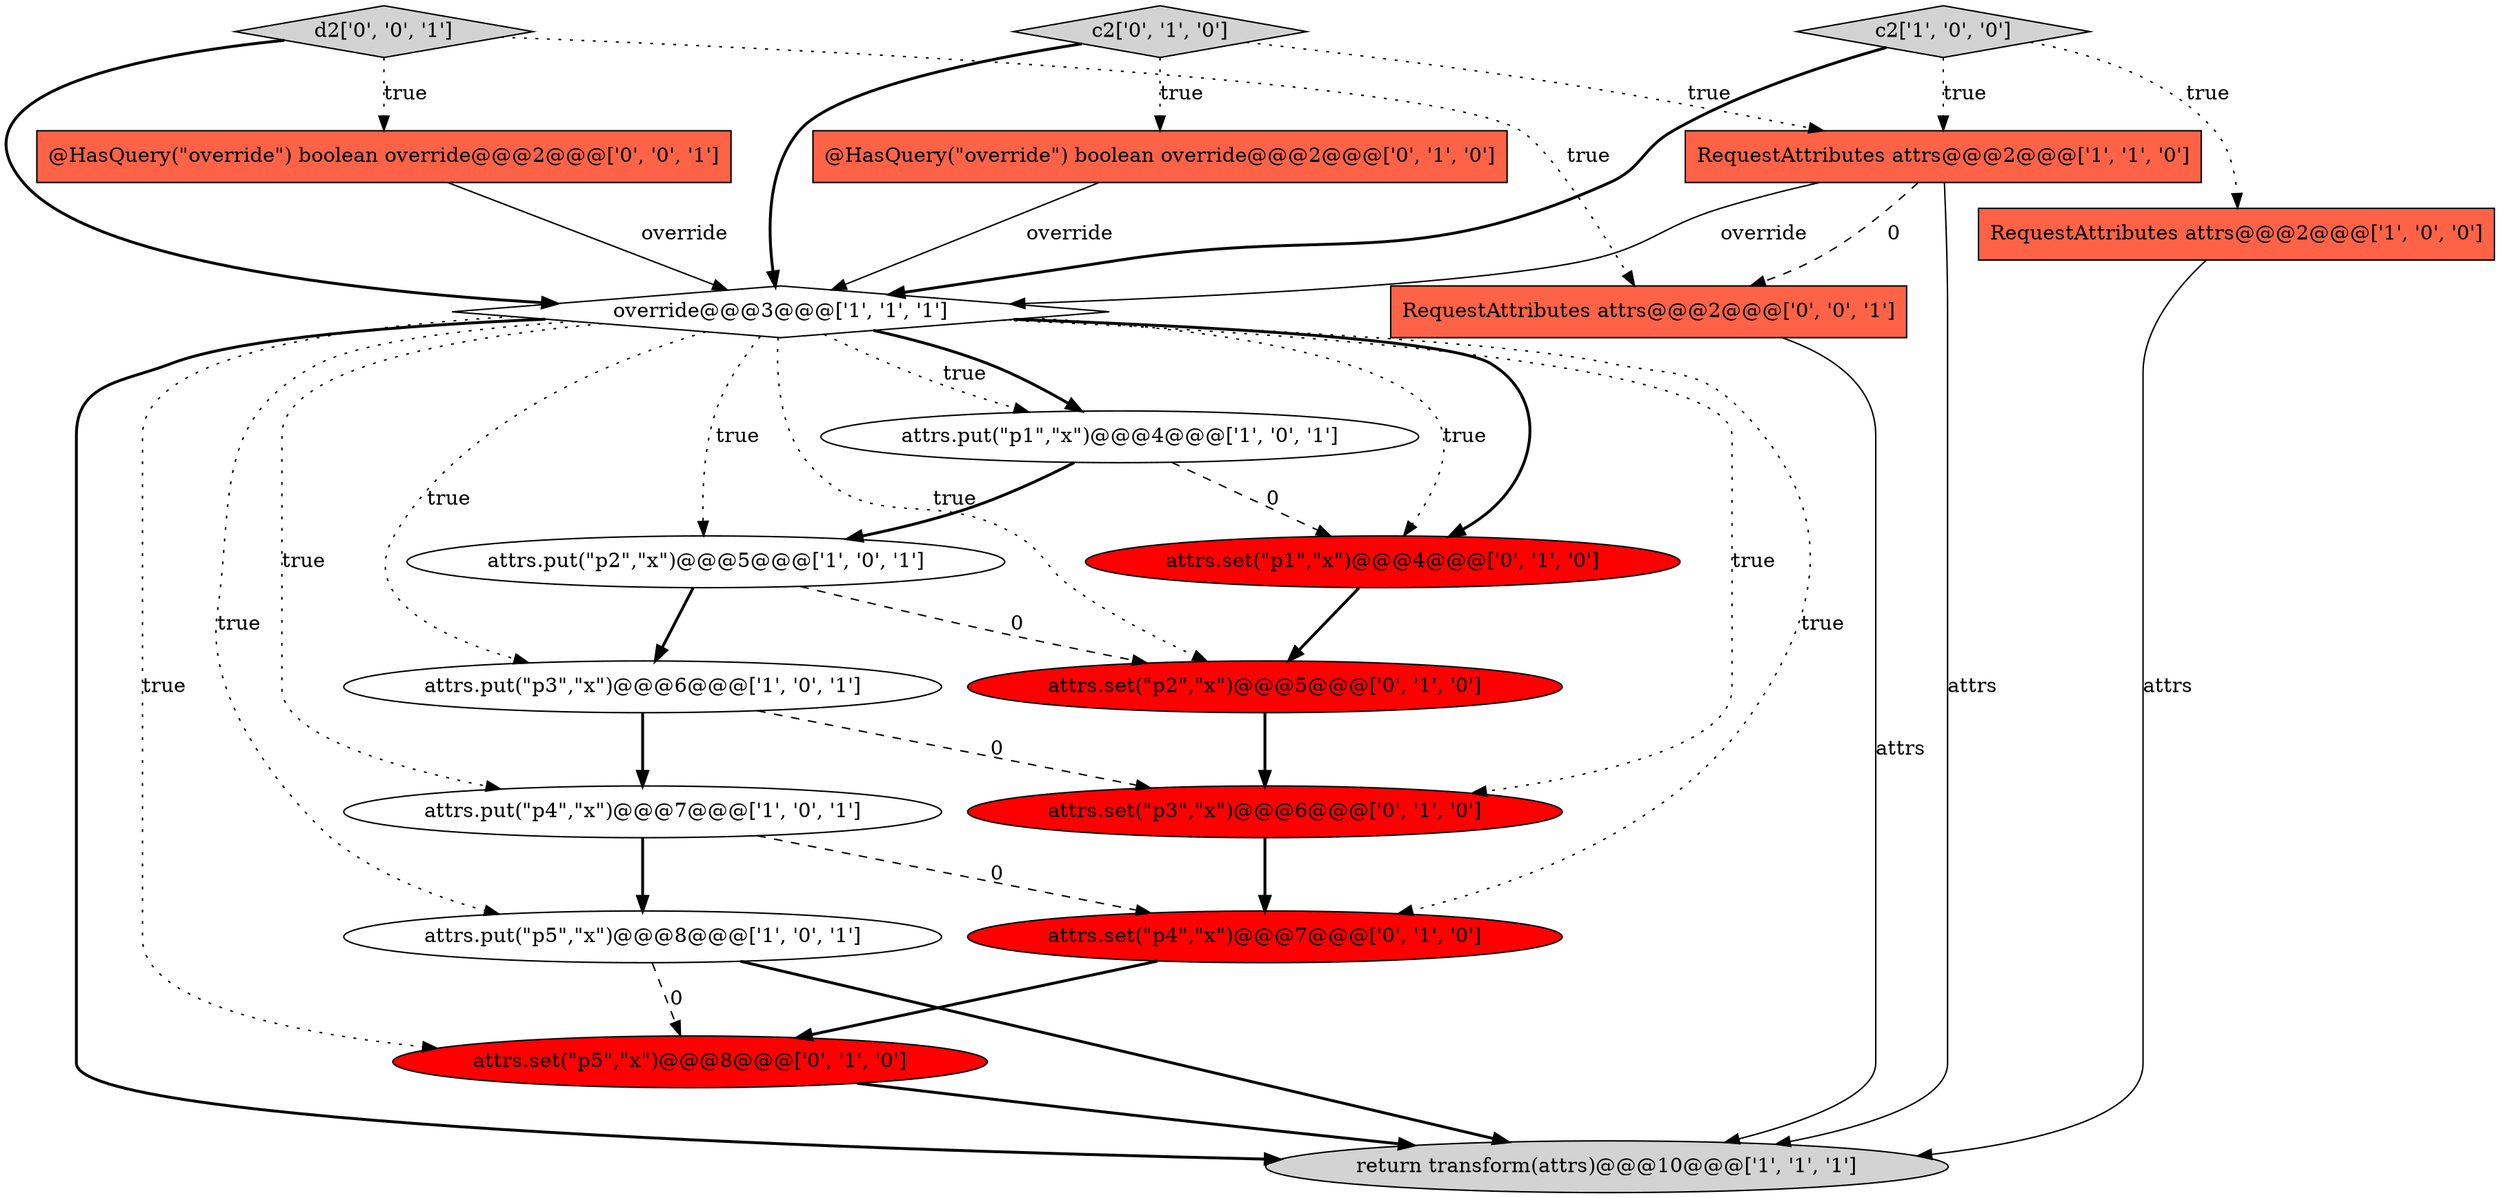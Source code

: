 digraph {
6 [style = filled, label = "override@@@3@@@['1', '1', '1']", fillcolor = white, shape = diamond image = "AAA0AAABBB1BBB"];
4 [style = filled, label = "attrs.put(\"p5\",\"x\")@@@8@@@['1', '0', '1']", fillcolor = white, shape = ellipse image = "AAA0AAABBB1BBB"];
13 [style = filled, label = "c2['0', '1', '0']", fillcolor = lightgray, shape = diamond image = "AAA0AAABBB2BBB"];
16 [style = filled, label = "attrs.set(\"p1\",\"x\")@@@4@@@['0', '1', '0']", fillcolor = red, shape = ellipse image = "AAA1AAABBB2BBB"];
14 [style = filled, label = "attrs.set(\"p2\",\"x\")@@@5@@@['0', '1', '0']", fillcolor = red, shape = ellipse image = "AAA1AAABBB2BBB"];
1 [style = filled, label = "attrs.put(\"p1\",\"x\")@@@4@@@['1', '0', '1']", fillcolor = white, shape = ellipse image = "AAA0AAABBB1BBB"];
17 [style = filled, label = "@HasQuery(\"override\") boolean override@@@2@@@['0', '0', '1']", fillcolor = tomato, shape = box image = "AAA0AAABBB3BBB"];
10 [style = filled, label = "attrs.set(\"p3\",\"x\")@@@6@@@['0', '1', '0']", fillcolor = red, shape = ellipse image = "AAA1AAABBB2BBB"];
2 [style = filled, label = "return transform(attrs)@@@10@@@['1', '1', '1']", fillcolor = lightgray, shape = ellipse image = "AAA0AAABBB1BBB"];
7 [style = filled, label = "attrs.put(\"p4\",\"x\")@@@7@@@['1', '0', '1']", fillcolor = white, shape = ellipse image = "AAA0AAABBB1BBB"];
8 [style = filled, label = "c2['1', '0', '0']", fillcolor = lightgray, shape = diamond image = "AAA0AAABBB1BBB"];
3 [style = filled, label = "RequestAttributes attrs@@@2@@@['1', '1', '0']", fillcolor = tomato, shape = box image = "AAA0AAABBB1BBB"];
15 [style = filled, label = "attrs.set(\"p4\",\"x\")@@@7@@@['0', '1', '0']", fillcolor = red, shape = ellipse image = "AAA1AAABBB2BBB"];
19 [style = filled, label = "d2['0', '0', '1']", fillcolor = lightgray, shape = diamond image = "AAA0AAABBB3BBB"];
12 [style = filled, label = "attrs.set(\"p5\",\"x\")@@@8@@@['0', '1', '0']", fillcolor = red, shape = ellipse image = "AAA1AAABBB2BBB"];
18 [style = filled, label = "RequestAttributes attrs@@@2@@@['0', '0', '1']", fillcolor = tomato, shape = box image = "AAA0AAABBB3BBB"];
9 [style = filled, label = "attrs.put(\"p3\",\"x\")@@@6@@@['1', '0', '1']", fillcolor = white, shape = ellipse image = "AAA0AAABBB1BBB"];
5 [style = filled, label = "attrs.put(\"p2\",\"x\")@@@5@@@['1', '0', '1']", fillcolor = white, shape = ellipse image = "AAA0AAABBB1BBB"];
0 [style = filled, label = "RequestAttributes attrs@@@2@@@['1', '0', '0']", fillcolor = tomato, shape = box image = "AAA0AAABBB1BBB"];
11 [style = filled, label = "@HasQuery(\"override\") boolean override@@@2@@@['0', '1', '0']", fillcolor = tomato, shape = box image = "AAA0AAABBB2BBB"];
1->5 [style = bold, label=""];
5->14 [style = dashed, label="0"];
9->10 [style = dashed, label="0"];
10->15 [style = bold, label=""];
5->9 [style = bold, label=""];
13->3 [style = dotted, label="true"];
3->6 [style = solid, label="override"];
19->17 [style = dotted, label="true"];
3->18 [style = dashed, label="0"];
19->18 [style = dotted, label="true"];
6->1 [style = dotted, label="true"];
3->2 [style = solid, label="attrs"];
14->10 [style = bold, label=""];
8->6 [style = bold, label=""];
4->2 [style = bold, label=""];
7->4 [style = bold, label=""];
9->7 [style = bold, label=""];
19->6 [style = bold, label=""];
8->3 [style = dotted, label="true"];
18->2 [style = solid, label="attrs"];
0->2 [style = solid, label="attrs"];
4->12 [style = dashed, label="0"];
6->2 [style = bold, label=""];
6->10 [style = dotted, label="true"];
17->6 [style = solid, label="override"];
6->1 [style = bold, label=""];
12->2 [style = bold, label=""];
6->14 [style = dotted, label="true"];
6->4 [style = dotted, label="true"];
6->9 [style = dotted, label="true"];
6->16 [style = bold, label=""];
1->16 [style = dashed, label="0"];
6->7 [style = dotted, label="true"];
7->15 [style = dashed, label="0"];
13->11 [style = dotted, label="true"];
16->14 [style = bold, label=""];
8->0 [style = dotted, label="true"];
15->12 [style = bold, label=""];
6->12 [style = dotted, label="true"];
13->6 [style = bold, label=""];
11->6 [style = solid, label="override"];
6->16 [style = dotted, label="true"];
6->5 [style = dotted, label="true"];
6->15 [style = dotted, label="true"];
}
